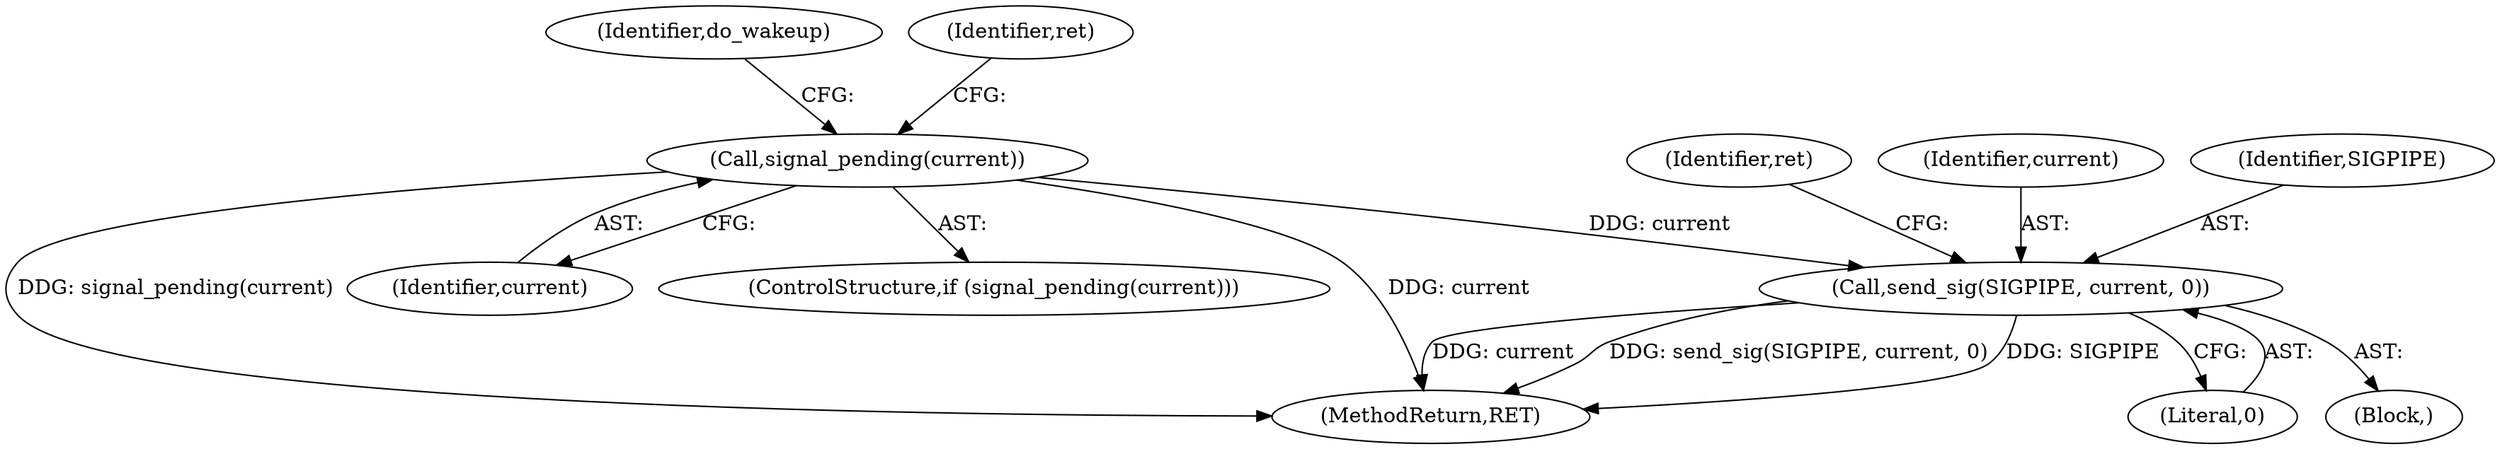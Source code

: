 digraph "0_linux_f0d1bec9d58d4c038d0ac958c9af82be6eb18045_1@API" {
"1000553" [label="(Call,signal_pending(current))"];
"1000329" [label="(Call,send_sig(SIGPIPE, current, 0))"];
"1000332" [label="(Literal,0)"];
"1000553" [label="(Call,signal_pending(current))"];
"1000565" [label="(Identifier,do_wakeup)"];
"1000554" [label="(Identifier,current)"];
"1000330" [label="(Identifier,SIGPIPE)"];
"1000644" [label="(MethodReturn,RET)"];
"1000558" [label="(Identifier,ret)"];
"1000328" [label="(Block,)"];
"1000335" [label="(Identifier,ret)"];
"1000552" [label="(ControlStructure,if (signal_pending(current)))"];
"1000329" [label="(Call,send_sig(SIGPIPE, current, 0))"];
"1000331" [label="(Identifier,current)"];
"1000553" -> "1000552"  [label="AST: "];
"1000553" -> "1000554"  [label="CFG: "];
"1000554" -> "1000553"  [label="AST: "];
"1000558" -> "1000553"  [label="CFG: "];
"1000565" -> "1000553"  [label="CFG: "];
"1000553" -> "1000644"  [label="DDG: signal_pending(current)"];
"1000553" -> "1000644"  [label="DDG: current"];
"1000553" -> "1000329"  [label="DDG: current"];
"1000329" -> "1000328"  [label="AST: "];
"1000329" -> "1000332"  [label="CFG: "];
"1000330" -> "1000329"  [label="AST: "];
"1000331" -> "1000329"  [label="AST: "];
"1000332" -> "1000329"  [label="AST: "];
"1000335" -> "1000329"  [label="CFG: "];
"1000329" -> "1000644"  [label="DDG: current"];
"1000329" -> "1000644"  [label="DDG: send_sig(SIGPIPE, current, 0)"];
"1000329" -> "1000644"  [label="DDG: SIGPIPE"];
}
